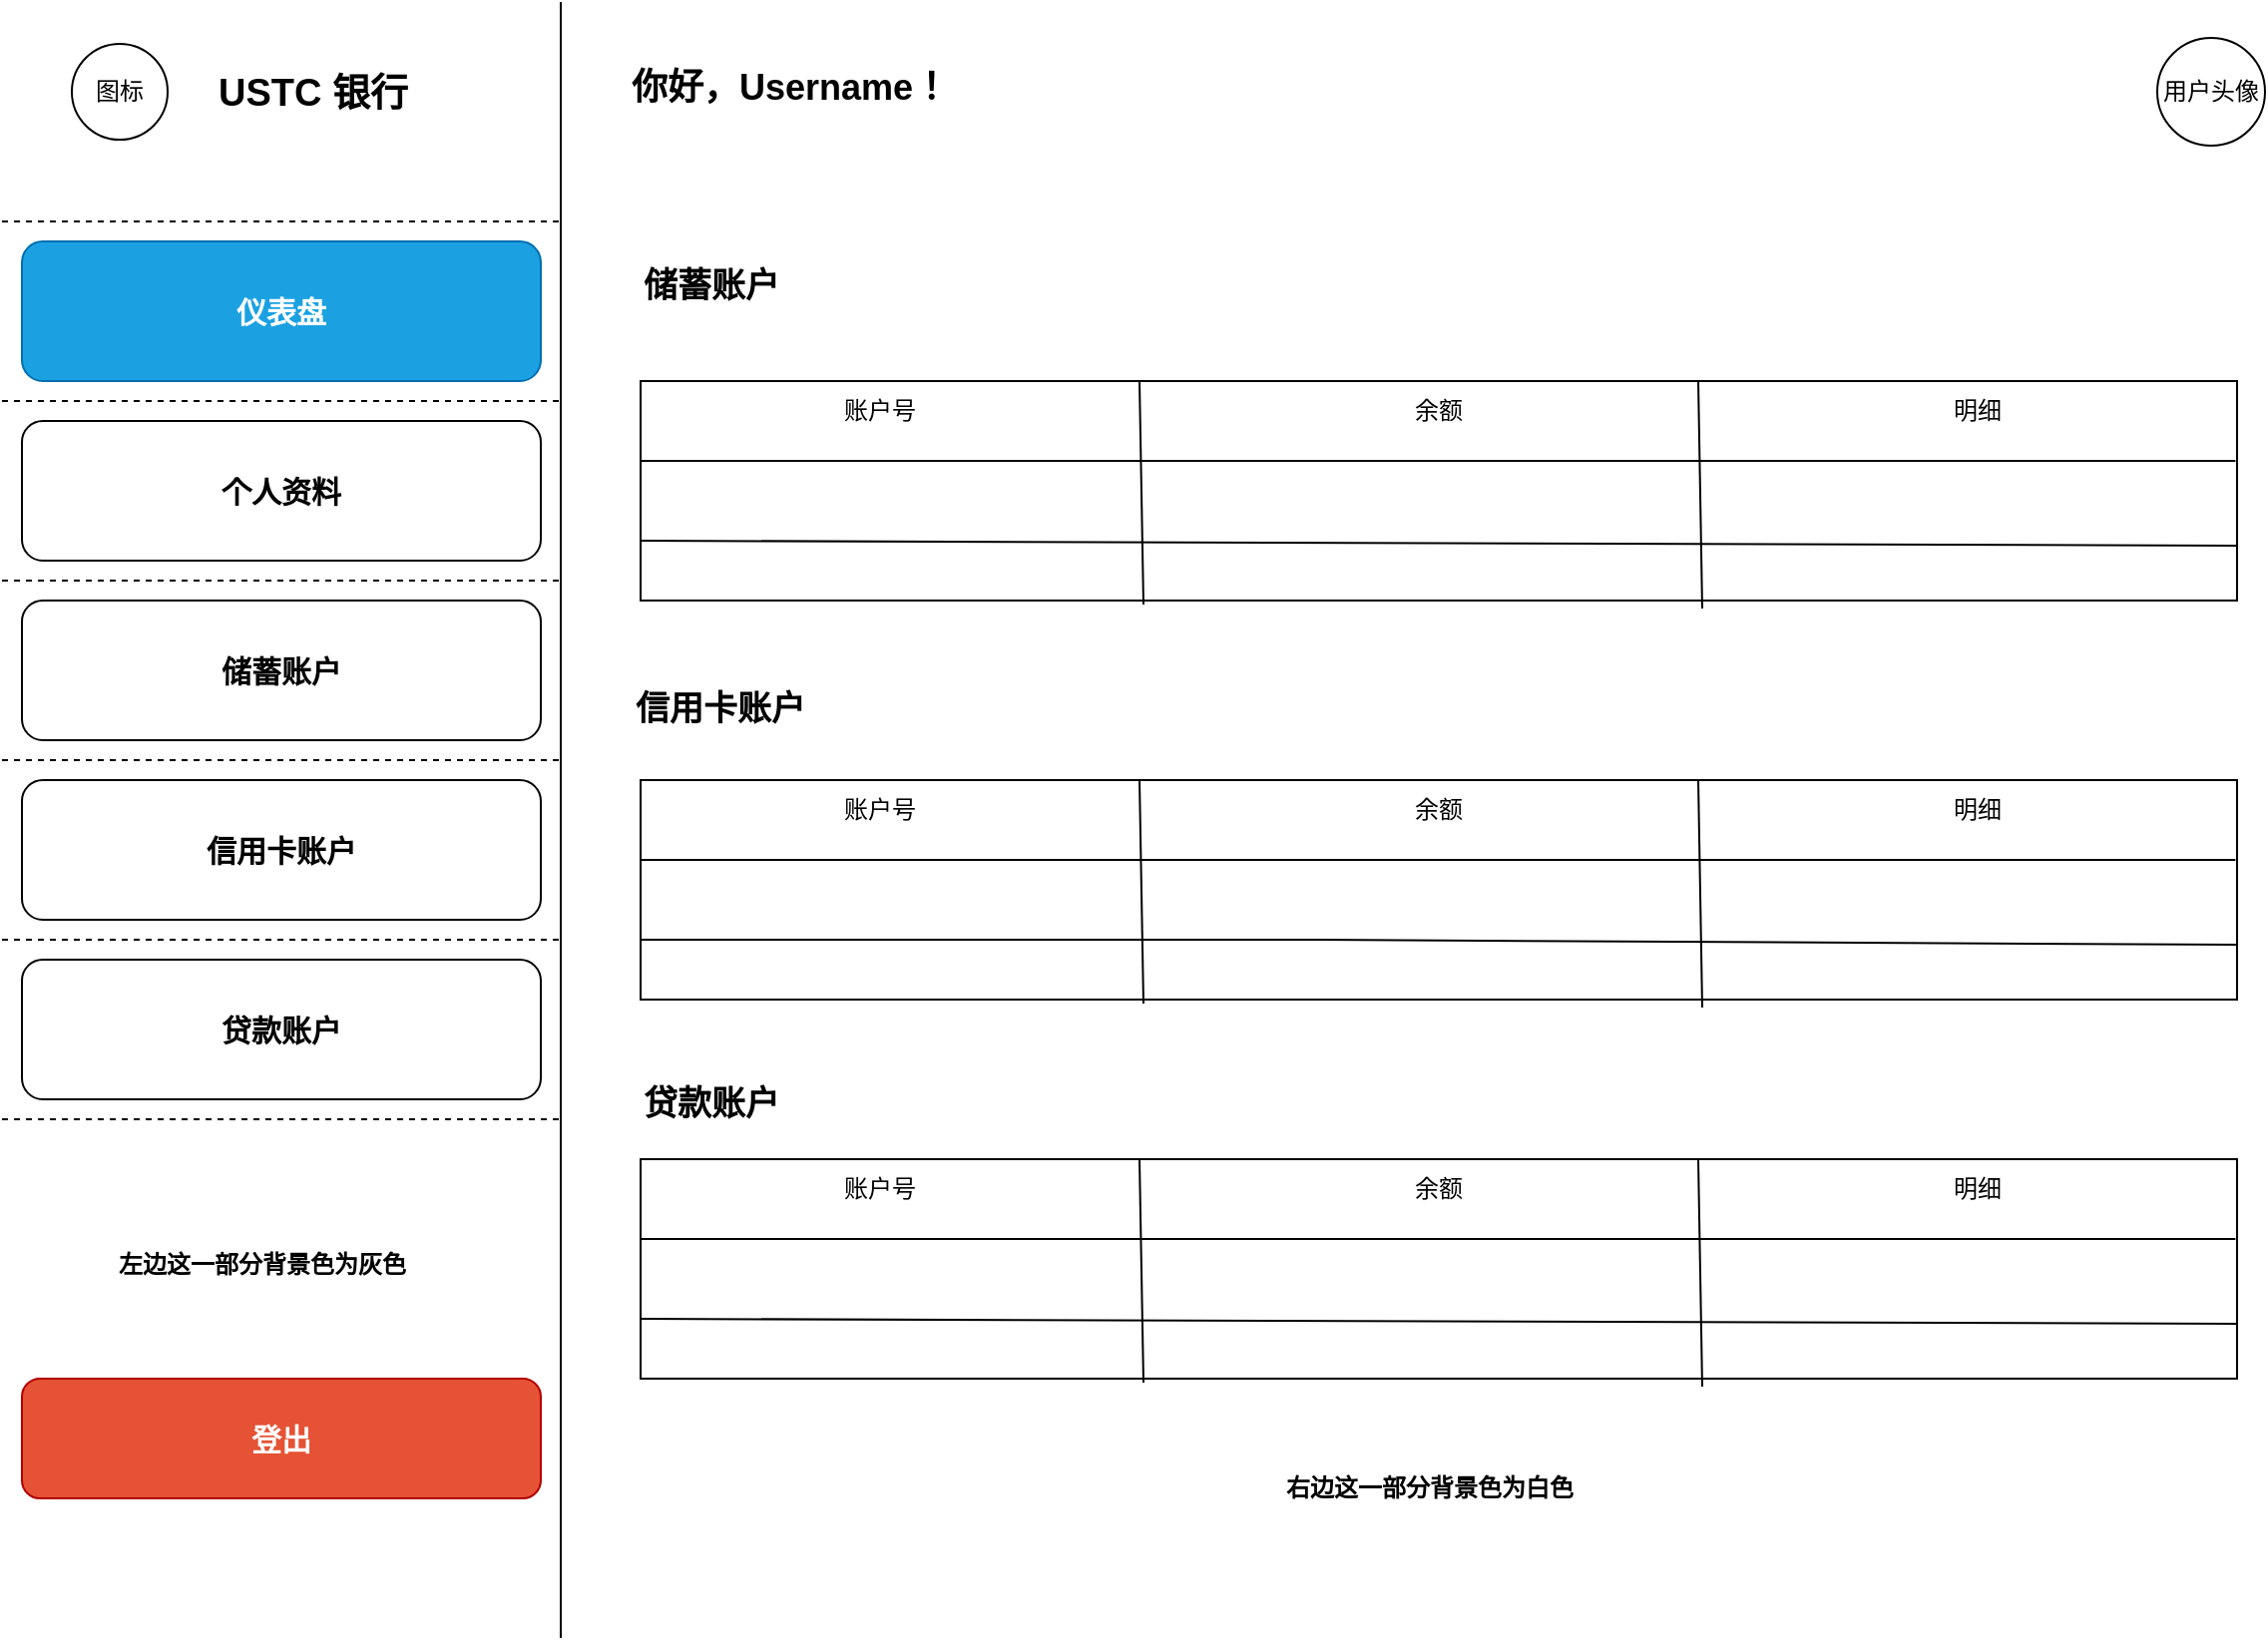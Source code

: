 <mxfile version="21.2.8" type="device">
  <diagram name="第 1 页" id="4vGoqL806USBXNcvkwfP">
    <mxGraphModel dx="1221" dy="823" grid="1" gridSize="10" guides="1" tooltips="1" connect="1" arrows="1" fold="1" page="1" pageScale="1" pageWidth="1169" pageHeight="827" background="none" math="0" shadow="0">
      <root>
        <mxCell id="0" />
        <mxCell id="1" parent="0" />
        <mxCell id="7SaddYAD59hQMCzfDjoO-1" value="" style="endArrow=none;html=1;rounded=0;" parent="1" edge="1">
          <mxGeometry width="50" height="50" relative="1" as="geometry">
            <mxPoint x="280" y="820" as="sourcePoint" />
            <mxPoint x="280" as="targetPoint" />
          </mxGeometry>
        </mxCell>
        <mxCell id="7SaddYAD59hQMCzfDjoO-2" value="" style="endArrow=none;html=1;rounded=0;dashed=1;" parent="1" edge="1">
          <mxGeometry width="50" height="50" relative="1" as="geometry">
            <mxPoint y="110" as="sourcePoint" />
            <mxPoint x="280" y="110" as="targetPoint" />
          </mxGeometry>
        </mxCell>
        <mxCell id="7SaddYAD59hQMCzfDjoO-3" value="&lt;b style=&quot;&quot;&gt;&lt;font style=&quot;font-size: 19px;&quot;&gt;USTC 银行&lt;/font&gt;&lt;/b&gt;" style="text;html=1;strokeColor=none;fillColor=none;align=center;verticalAlign=middle;whiteSpace=wrap;rounded=0;" parent="1" vertex="1">
          <mxGeometry x="94" y="28" width="124" height="36" as="geometry" />
        </mxCell>
        <mxCell id="7SaddYAD59hQMCzfDjoO-4" value="图标" style="ellipse;whiteSpace=wrap;html=1;aspect=fixed;rounded=0;" parent="1" vertex="1">
          <mxGeometry x="35" y="21" width="48" height="48" as="geometry" />
        </mxCell>
        <mxCell id="7SaddYAD59hQMCzfDjoO-6" value="" style="endArrow=none;html=1;rounded=0;dashed=1;" parent="1" edge="1">
          <mxGeometry width="50" height="50" relative="1" as="geometry">
            <mxPoint y="200" as="sourcePoint" />
            <mxPoint x="280" y="200" as="targetPoint" />
          </mxGeometry>
        </mxCell>
        <mxCell id="7SaddYAD59hQMCzfDjoO-7" value="" style="endArrow=none;html=1;rounded=0;dashed=1;" parent="1" edge="1">
          <mxGeometry width="50" height="50" relative="1" as="geometry">
            <mxPoint y="290" as="sourcePoint" />
            <mxPoint x="280" y="290" as="targetPoint" />
          </mxGeometry>
        </mxCell>
        <mxCell id="7SaddYAD59hQMCzfDjoO-9" value="" style="endArrow=none;html=1;rounded=0;dashed=1;" parent="1" edge="1">
          <mxGeometry width="50" height="50" relative="1" as="geometry">
            <mxPoint y="380" as="sourcePoint" />
            <mxPoint x="280" y="380" as="targetPoint" />
          </mxGeometry>
        </mxCell>
        <mxCell id="7SaddYAD59hQMCzfDjoO-10" value="" style="endArrow=none;html=1;rounded=0;dashed=1;" parent="1" edge="1">
          <mxGeometry width="50" height="50" relative="1" as="geometry">
            <mxPoint y="470" as="sourcePoint" />
            <mxPoint x="280" y="470" as="targetPoint" />
          </mxGeometry>
        </mxCell>
        <mxCell id="7SaddYAD59hQMCzfDjoO-11" value="" style="endArrow=none;html=1;rounded=0;dashed=1;" parent="1" edge="1">
          <mxGeometry width="50" height="50" relative="1" as="geometry">
            <mxPoint y="560" as="sourcePoint" />
            <mxPoint x="280" y="560" as="targetPoint" />
          </mxGeometry>
        </mxCell>
        <mxCell id="7SaddYAD59hQMCzfDjoO-12" value="&lt;b&gt;&lt;font style=&quot;font-size: 15px;&quot;&gt;仪表盘&lt;/font&gt;&lt;/b&gt;" style="rounded=1;whiteSpace=wrap;html=1;fillColor=#1ba1e2;fontColor=#ffffff;strokeColor=#006EAF;" parent="1" vertex="1">
          <mxGeometry x="10" y="120" width="260" height="70" as="geometry" />
        </mxCell>
        <mxCell id="7SaddYAD59hQMCzfDjoO-13" value="&lt;b&gt;&lt;font style=&quot;font-size: 15px;&quot;&gt;个人资料&lt;/font&gt;&lt;/b&gt;" style="rounded=1;whiteSpace=wrap;html=1;" parent="1" vertex="1">
          <mxGeometry x="10" y="210" width="260" height="70" as="geometry" />
        </mxCell>
        <mxCell id="7SaddYAD59hQMCzfDjoO-14" value="&lt;b&gt;&lt;font style=&quot;font-size: 15px;&quot;&gt;储蓄账户&lt;/font&gt;&lt;/b&gt;" style="rounded=1;whiteSpace=wrap;html=1;" parent="1" vertex="1">
          <mxGeometry x="10" y="300" width="260" height="70" as="geometry" />
        </mxCell>
        <mxCell id="7SaddYAD59hQMCzfDjoO-15" value="&lt;b&gt;&lt;font style=&quot;font-size: 15px;&quot;&gt;信用卡账户&lt;/font&gt;&lt;/b&gt;" style="rounded=1;whiteSpace=wrap;html=1;" parent="1" vertex="1">
          <mxGeometry x="10" y="390" width="260" height="70" as="geometry" />
        </mxCell>
        <mxCell id="7SaddYAD59hQMCzfDjoO-16" value="&lt;b&gt;&lt;font style=&quot;font-size: 15px;&quot;&gt;贷款账户&lt;/font&gt;&lt;/b&gt;" style="rounded=1;whiteSpace=wrap;html=1;" parent="1" vertex="1">
          <mxGeometry x="10" y="480" width="260" height="70" as="geometry" />
        </mxCell>
        <mxCell id="7SaddYAD59hQMCzfDjoO-17" value="&lt;b&gt;&lt;font style=&quot;font-size: 15px;&quot;&gt;登出&lt;/font&gt;&lt;/b&gt;" style="rounded=1;whiteSpace=wrap;html=1;fillColor=#E55235;strokeColor=#B20000;fontColor=#ffffff;" parent="1" vertex="1">
          <mxGeometry x="10" y="690" width="260" height="60" as="geometry" />
        </mxCell>
        <mxCell id="7SaddYAD59hQMCzfDjoO-18" value="&lt;b&gt;左边这一部分背景色为灰色&lt;/b&gt;" style="text;html=1;align=center;verticalAlign=middle;resizable=0;points=[];autosize=1;strokeColor=none;fillColor=none;" parent="1" vertex="1">
          <mxGeometry x="45" y="618" width="170" height="30" as="geometry" />
        </mxCell>
        <mxCell id="7SaddYAD59hQMCzfDjoO-19" value="&lt;b&gt;&lt;font style=&quot;font-size: 18px;&quot;&gt;你好，Username！&lt;/font&gt;&lt;/b&gt;" style="text;html=1;strokeColor=none;fillColor=none;align=center;verticalAlign=middle;whiteSpace=wrap;rounded=0;" parent="1" vertex="1">
          <mxGeometry x="310" y="28" width="170" height="30" as="geometry" />
        </mxCell>
        <mxCell id="7SaddYAD59hQMCzfDjoO-20" value="用户头像" style="ellipse;whiteSpace=wrap;html=1;aspect=fixed;" parent="1" vertex="1">
          <mxGeometry x="1080" y="18" width="54" height="54" as="geometry" />
        </mxCell>
        <mxCell id="7SaddYAD59hQMCzfDjoO-21" value="&lt;b&gt;右边这一部分背景色为白色&lt;/b&gt;" style="text;html=1;align=center;verticalAlign=middle;resizable=0;points=[];autosize=1;strokeColor=none;fillColor=none;" parent="1" vertex="1">
          <mxGeometry x="630" y="730" width="170" height="30" as="geometry" />
        </mxCell>
        <mxCell id="7SaddYAD59hQMCzfDjoO-22" value="&lt;b&gt;&lt;font style=&quot;font-size: 17px;&quot;&gt;储蓄账户&lt;/font&gt;&lt;/b&gt;" style="text;html=1;align=center;verticalAlign=middle;resizable=0;points=[];autosize=1;strokeColor=none;fillColor=none;" parent="1" vertex="1">
          <mxGeometry x="310" y="128" width="90" height="30" as="geometry" />
        </mxCell>
        <mxCell id="7SaddYAD59hQMCzfDjoO-25" value="" style="rounded=0;whiteSpace=wrap;html=1;glass=0;" parent="1" vertex="1">
          <mxGeometry x="320" y="190" width="800" height="110" as="geometry" />
        </mxCell>
        <mxCell id="7SaddYAD59hQMCzfDjoO-27" value="" style="endArrow=none;html=1;entryX=0.999;entryY=0.364;entryDx=0;entryDy=0;entryPerimeter=0;" parent="1" target="7SaddYAD59hQMCzfDjoO-25" edge="1">
          <mxGeometry width="50" height="50" relative="1" as="geometry">
            <mxPoint x="320" y="230" as="sourcePoint" />
            <mxPoint x="370" y="180" as="targetPoint" />
          </mxGeometry>
        </mxCell>
        <mxCell id="7SaddYAD59hQMCzfDjoO-28" value="" style="endArrow=none;html=1;entryX=1;entryY=0.75;entryDx=0;entryDy=0;" parent="1" target="7SaddYAD59hQMCzfDjoO-25" edge="1">
          <mxGeometry width="50" height="50" relative="1" as="geometry">
            <mxPoint x="320" y="270" as="sourcePoint" />
            <mxPoint x="370" y="220" as="targetPoint" />
          </mxGeometry>
        </mxCell>
        <mxCell id="7SaddYAD59hQMCzfDjoO-29" value="" style="endArrow=none;html=1;exitX=0.315;exitY=1.018;exitDx=0;exitDy=0;exitPerimeter=0;" parent="1" source="7SaddYAD59hQMCzfDjoO-25" edge="1">
          <mxGeometry width="50" height="50" relative="1" as="geometry">
            <mxPoint x="520" y="240" as="sourcePoint" />
            <mxPoint x="570" y="190" as="targetPoint" />
          </mxGeometry>
        </mxCell>
        <mxCell id="7SaddYAD59hQMCzfDjoO-30" value="账户号" style="text;html=1;strokeColor=none;fillColor=none;align=center;verticalAlign=middle;whiteSpace=wrap;rounded=0;" parent="1" vertex="1">
          <mxGeometry x="410" y="190" width="60" height="30" as="geometry" />
        </mxCell>
        <mxCell id="7SaddYAD59hQMCzfDjoO-31" value="" style="endArrow=none;html=1;exitX=0.665;exitY=1.036;exitDx=0;exitDy=0;exitPerimeter=0;" parent="1" source="7SaddYAD59hQMCzfDjoO-25" edge="1">
          <mxGeometry width="50" height="50" relative="1" as="geometry">
            <mxPoint x="800" y="240" as="sourcePoint" />
            <mxPoint x="850" y="190" as="targetPoint" />
          </mxGeometry>
        </mxCell>
        <mxCell id="7SaddYAD59hQMCzfDjoO-32" value="余额" style="text;html=1;strokeColor=none;fillColor=none;align=center;verticalAlign=middle;whiteSpace=wrap;rounded=0;" parent="1" vertex="1">
          <mxGeometry x="690" y="190" width="60" height="30" as="geometry" />
        </mxCell>
        <mxCell id="7SaddYAD59hQMCzfDjoO-33" value="明细" style="text;html=1;strokeColor=none;fillColor=none;align=center;verticalAlign=middle;whiteSpace=wrap;rounded=0;" parent="1" vertex="1">
          <mxGeometry x="960" y="190" width="60" height="30" as="geometry" />
        </mxCell>
        <mxCell id="7SaddYAD59hQMCzfDjoO-34" value="&lt;b&gt;&lt;font style=&quot;font-size: 17px;&quot;&gt;信用卡账户&lt;/font&gt;&lt;/b&gt;" style="text;html=1;strokeColor=none;fillColor=none;align=center;verticalAlign=middle;whiteSpace=wrap;rounded=0;" parent="1" vertex="1">
          <mxGeometry x="310" y="340" width="100" height="30" as="geometry" />
        </mxCell>
        <mxCell id="7SaddYAD59hQMCzfDjoO-35" value="" style="rounded=0;whiteSpace=wrap;html=1;glass=0;" parent="1" vertex="1">
          <mxGeometry x="320" y="390" width="800" height="110" as="geometry" />
        </mxCell>
        <mxCell id="7SaddYAD59hQMCzfDjoO-36" value="" style="endArrow=none;html=1;entryX=0.999;entryY=0.364;entryDx=0;entryDy=0;entryPerimeter=0;" parent="1" target="7SaddYAD59hQMCzfDjoO-35" edge="1">
          <mxGeometry width="50" height="50" relative="1" as="geometry">
            <mxPoint x="320" y="430" as="sourcePoint" />
            <mxPoint x="370" y="380" as="targetPoint" />
          </mxGeometry>
        </mxCell>
        <mxCell id="7SaddYAD59hQMCzfDjoO-37" value="" style="endArrow=none;html=1;entryX=1;entryY=0.75;entryDx=0;entryDy=0;" parent="1" target="7SaddYAD59hQMCzfDjoO-35" edge="1">
          <mxGeometry width="50" height="50" relative="1" as="geometry">
            <mxPoint x="320" y="470" as="sourcePoint" />
            <mxPoint x="370" y="420" as="targetPoint" />
            <Array as="points">
              <mxPoint x="650" y="470" />
            </Array>
          </mxGeometry>
        </mxCell>
        <mxCell id="7SaddYAD59hQMCzfDjoO-38" value="" style="endArrow=none;html=1;exitX=0.315;exitY=1.018;exitDx=0;exitDy=0;exitPerimeter=0;" parent="1" source="7SaddYAD59hQMCzfDjoO-35" edge="1">
          <mxGeometry width="50" height="50" relative="1" as="geometry">
            <mxPoint x="520" y="440" as="sourcePoint" />
            <mxPoint x="570" y="390" as="targetPoint" />
          </mxGeometry>
        </mxCell>
        <mxCell id="7SaddYAD59hQMCzfDjoO-39" value="账户号" style="text;html=1;strokeColor=none;fillColor=none;align=center;verticalAlign=middle;whiteSpace=wrap;rounded=0;" parent="1" vertex="1">
          <mxGeometry x="410" y="390" width="60" height="30" as="geometry" />
        </mxCell>
        <mxCell id="7SaddYAD59hQMCzfDjoO-40" value="" style="endArrow=none;html=1;exitX=0.665;exitY=1.036;exitDx=0;exitDy=0;exitPerimeter=0;" parent="1" source="7SaddYAD59hQMCzfDjoO-35" edge="1">
          <mxGeometry width="50" height="50" relative="1" as="geometry">
            <mxPoint x="800" y="440" as="sourcePoint" />
            <mxPoint x="850" y="390" as="targetPoint" />
          </mxGeometry>
        </mxCell>
        <mxCell id="7SaddYAD59hQMCzfDjoO-41" value="余额" style="text;html=1;strokeColor=none;fillColor=none;align=center;verticalAlign=middle;whiteSpace=wrap;rounded=0;" parent="1" vertex="1">
          <mxGeometry x="690" y="390" width="60" height="30" as="geometry" />
        </mxCell>
        <mxCell id="7SaddYAD59hQMCzfDjoO-42" value="明细" style="text;html=1;strokeColor=none;fillColor=none;align=center;verticalAlign=middle;whiteSpace=wrap;rounded=0;" parent="1" vertex="1">
          <mxGeometry x="960" y="390" width="60" height="30" as="geometry" />
        </mxCell>
        <mxCell id="7SaddYAD59hQMCzfDjoO-43" value="" style="rounded=0;whiteSpace=wrap;html=1;glass=0;" parent="1" vertex="1">
          <mxGeometry x="320" y="580" width="800" height="110" as="geometry" />
        </mxCell>
        <mxCell id="7SaddYAD59hQMCzfDjoO-44" value="" style="endArrow=none;html=1;entryX=0.999;entryY=0.364;entryDx=0;entryDy=0;entryPerimeter=0;" parent="1" target="7SaddYAD59hQMCzfDjoO-43" edge="1">
          <mxGeometry width="50" height="50" relative="1" as="geometry">
            <mxPoint x="320" y="620" as="sourcePoint" />
            <mxPoint x="370" y="570" as="targetPoint" />
          </mxGeometry>
        </mxCell>
        <mxCell id="7SaddYAD59hQMCzfDjoO-45" value="" style="endArrow=none;html=1;entryX=1;entryY=0.75;entryDx=0;entryDy=0;" parent="1" target="7SaddYAD59hQMCzfDjoO-43" edge="1">
          <mxGeometry width="50" height="50" relative="1" as="geometry">
            <mxPoint x="320" y="660" as="sourcePoint" />
            <mxPoint x="370" y="610" as="targetPoint" />
          </mxGeometry>
        </mxCell>
        <mxCell id="7SaddYAD59hQMCzfDjoO-46" value="" style="endArrow=none;html=1;exitX=0.315;exitY=1.018;exitDx=0;exitDy=0;exitPerimeter=0;" parent="1" source="7SaddYAD59hQMCzfDjoO-43" edge="1">
          <mxGeometry width="50" height="50" relative="1" as="geometry">
            <mxPoint x="520" y="630" as="sourcePoint" />
            <mxPoint x="570" y="580" as="targetPoint" />
          </mxGeometry>
        </mxCell>
        <mxCell id="7SaddYAD59hQMCzfDjoO-47" value="账户号" style="text;html=1;strokeColor=none;fillColor=none;align=center;verticalAlign=middle;whiteSpace=wrap;rounded=0;" parent="1" vertex="1">
          <mxGeometry x="410" y="580" width="60" height="30" as="geometry" />
        </mxCell>
        <mxCell id="7SaddYAD59hQMCzfDjoO-48" value="" style="endArrow=none;html=1;exitX=0.665;exitY=1.036;exitDx=0;exitDy=0;exitPerimeter=0;" parent="1" source="7SaddYAD59hQMCzfDjoO-43" edge="1">
          <mxGeometry width="50" height="50" relative="1" as="geometry">
            <mxPoint x="800" y="630" as="sourcePoint" />
            <mxPoint x="850" y="580" as="targetPoint" />
          </mxGeometry>
        </mxCell>
        <mxCell id="7SaddYAD59hQMCzfDjoO-49" value="余额" style="text;html=1;strokeColor=none;fillColor=none;align=center;verticalAlign=middle;whiteSpace=wrap;rounded=0;" parent="1" vertex="1">
          <mxGeometry x="690" y="580" width="60" height="30" as="geometry" />
        </mxCell>
        <mxCell id="7SaddYAD59hQMCzfDjoO-50" value="明细" style="text;html=1;strokeColor=none;fillColor=none;align=center;verticalAlign=middle;whiteSpace=wrap;rounded=0;" parent="1" vertex="1">
          <mxGeometry x="960" y="580" width="60" height="30" as="geometry" />
        </mxCell>
        <mxCell id="7SaddYAD59hQMCzfDjoO-51" value="&lt;b&gt;&lt;font style=&quot;font-size: 17px;&quot;&gt;贷款账户&lt;/font&gt;&lt;/b&gt;" style="text;html=1;align=center;verticalAlign=middle;resizable=0;points=[];autosize=1;strokeColor=none;fillColor=none;" parent="1" vertex="1">
          <mxGeometry x="310" y="538" width="90" height="30" as="geometry" />
        </mxCell>
      </root>
    </mxGraphModel>
  </diagram>
</mxfile>
